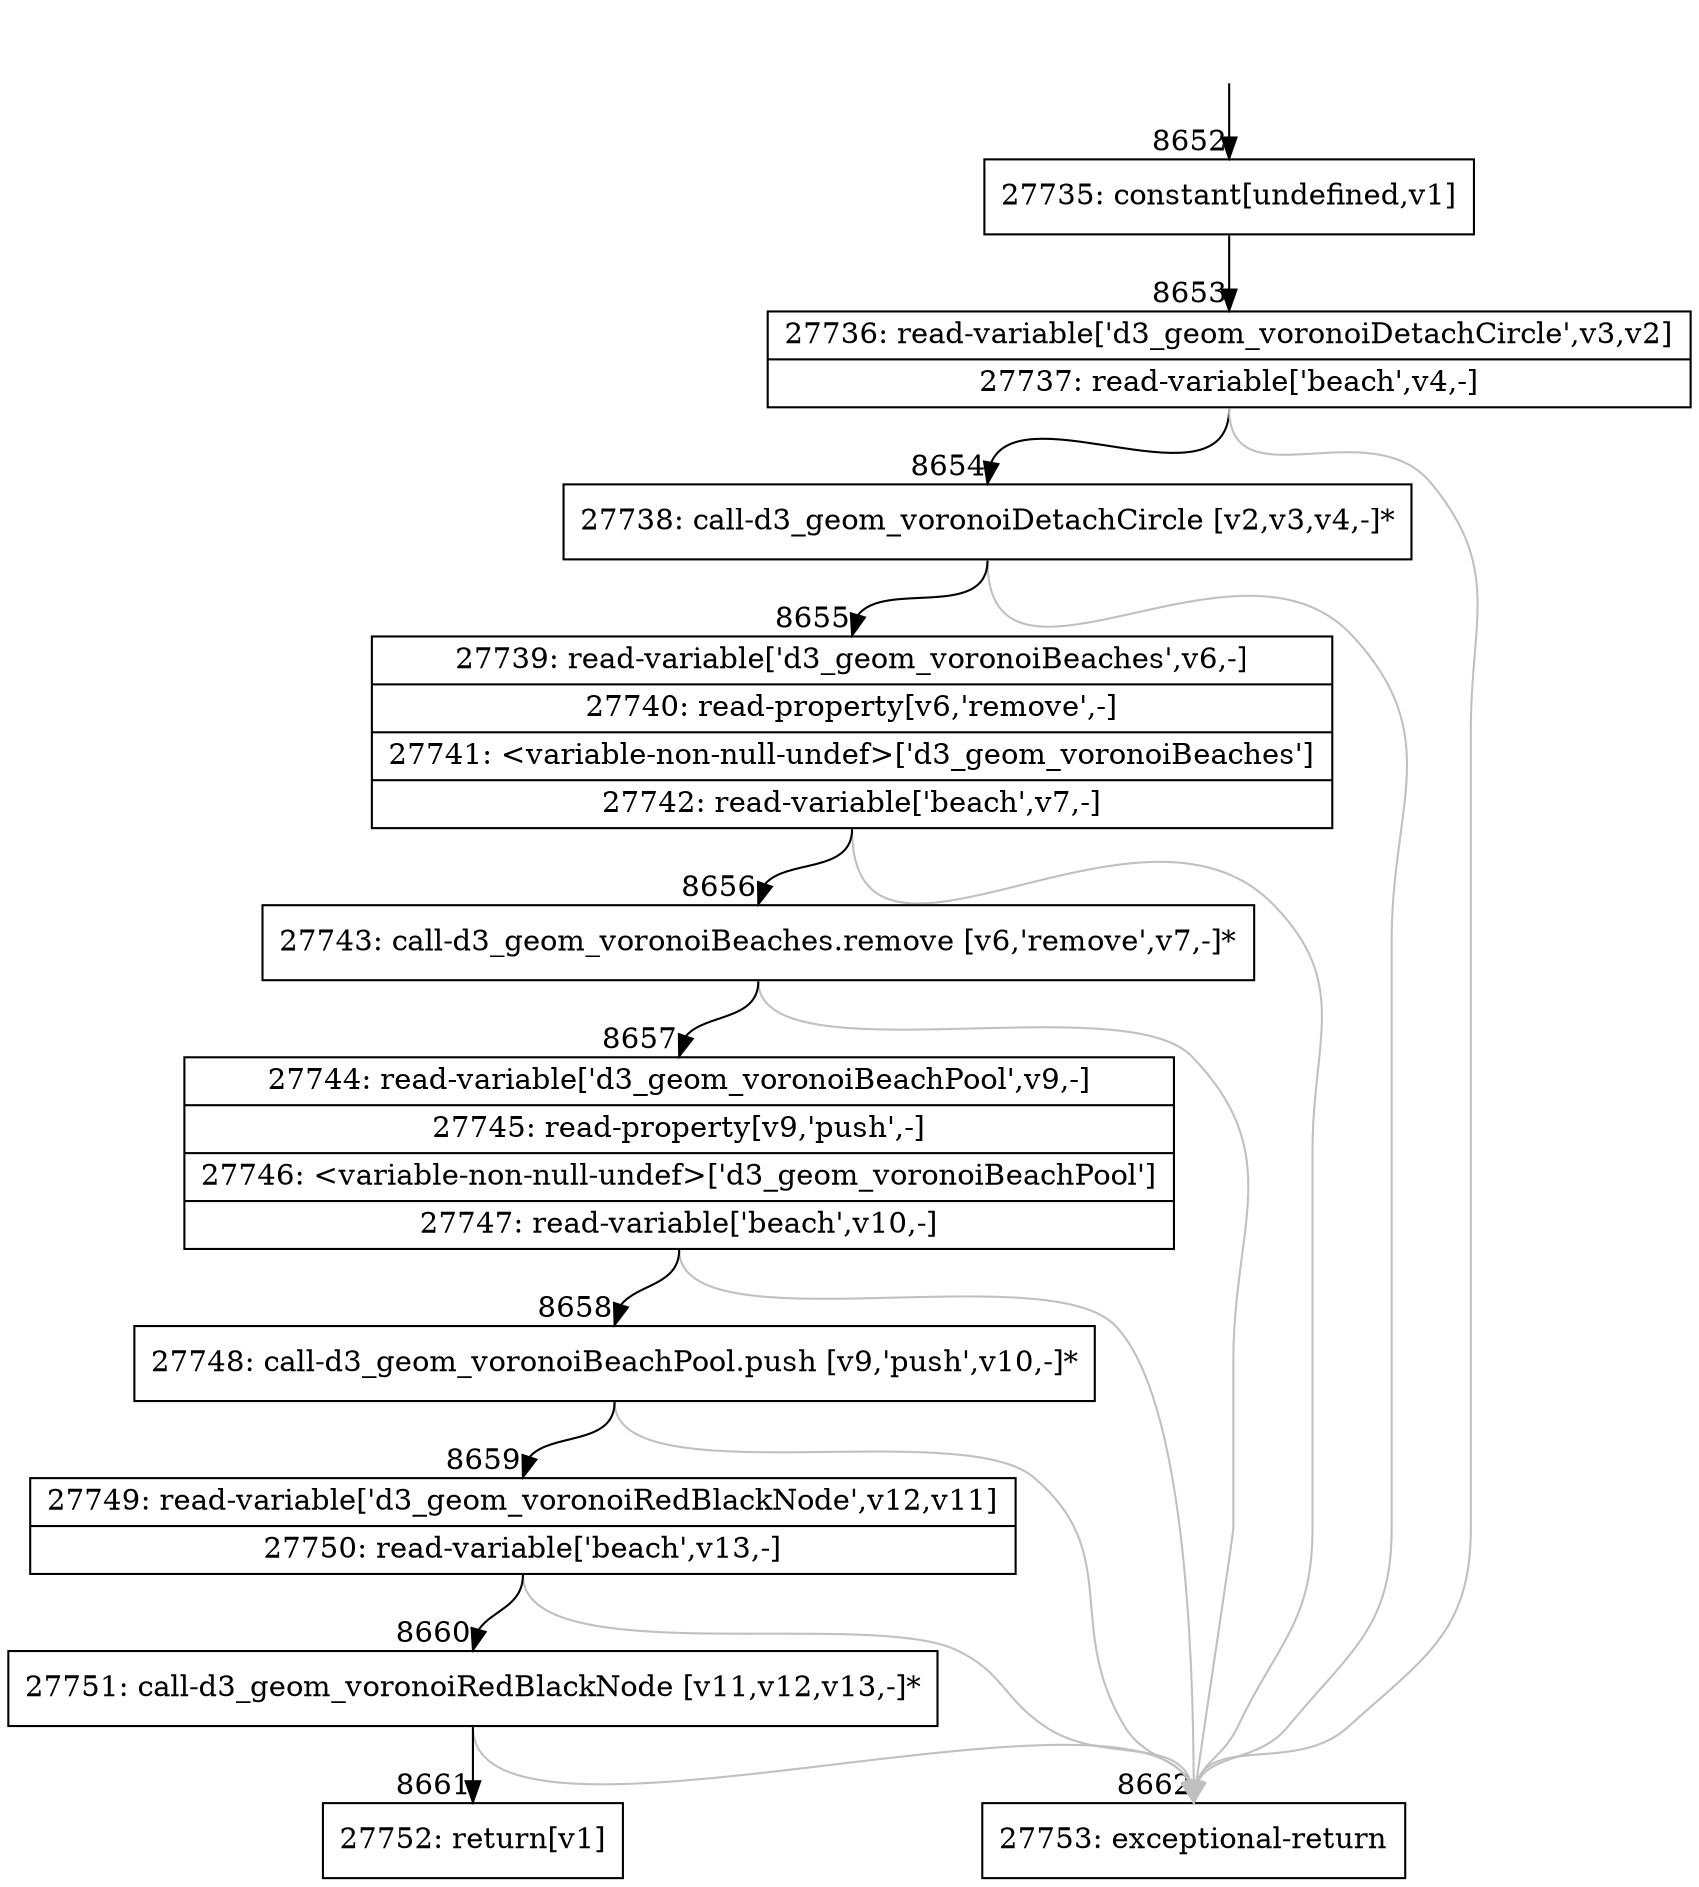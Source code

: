 digraph {
rankdir="TD"
BB_entry823[shape=none,label=""];
BB_entry823 -> BB8652 [tailport=s, headport=n, headlabel="    8652"]
BB8652 [shape=record label="{27735: constant[undefined,v1]}" ] 
BB8652 -> BB8653 [tailport=s, headport=n, headlabel="      8653"]
BB8653 [shape=record label="{27736: read-variable['d3_geom_voronoiDetachCircle',v3,v2]|27737: read-variable['beach',v4,-]}" ] 
BB8653 -> BB8654 [tailport=s, headport=n, headlabel="      8654"]
BB8653 -> BB8662 [tailport=s, headport=n, color=gray, headlabel="      8662"]
BB8654 [shape=record label="{27738: call-d3_geom_voronoiDetachCircle [v2,v3,v4,-]*}" ] 
BB8654 -> BB8655 [tailport=s, headport=n, headlabel="      8655"]
BB8654 -> BB8662 [tailport=s, headport=n, color=gray]
BB8655 [shape=record label="{27739: read-variable['d3_geom_voronoiBeaches',v6,-]|27740: read-property[v6,'remove',-]|27741: \<variable-non-null-undef\>['d3_geom_voronoiBeaches']|27742: read-variable['beach',v7,-]}" ] 
BB8655 -> BB8656 [tailport=s, headport=n, headlabel="      8656"]
BB8655 -> BB8662 [tailport=s, headport=n, color=gray]
BB8656 [shape=record label="{27743: call-d3_geom_voronoiBeaches.remove [v6,'remove',v7,-]*}" ] 
BB8656 -> BB8657 [tailport=s, headport=n, headlabel="      8657"]
BB8656 -> BB8662 [tailport=s, headport=n, color=gray]
BB8657 [shape=record label="{27744: read-variable['d3_geom_voronoiBeachPool',v9,-]|27745: read-property[v9,'push',-]|27746: \<variable-non-null-undef\>['d3_geom_voronoiBeachPool']|27747: read-variable['beach',v10,-]}" ] 
BB8657 -> BB8658 [tailport=s, headport=n, headlabel="      8658"]
BB8657 -> BB8662 [tailport=s, headport=n, color=gray]
BB8658 [shape=record label="{27748: call-d3_geom_voronoiBeachPool.push [v9,'push',v10,-]*}" ] 
BB8658 -> BB8659 [tailport=s, headport=n, headlabel="      8659"]
BB8658 -> BB8662 [tailport=s, headport=n, color=gray]
BB8659 [shape=record label="{27749: read-variable['d3_geom_voronoiRedBlackNode',v12,v11]|27750: read-variable['beach',v13,-]}" ] 
BB8659 -> BB8660 [tailport=s, headport=n, headlabel="      8660"]
BB8659 -> BB8662 [tailport=s, headport=n, color=gray]
BB8660 [shape=record label="{27751: call-d3_geom_voronoiRedBlackNode [v11,v12,v13,-]*}" ] 
BB8660 -> BB8661 [tailport=s, headport=n, headlabel="      8661"]
BB8660 -> BB8662 [tailport=s, headport=n, color=gray]
BB8661 [shape=record label="{27752: return[v1]}" ] 
BB8662 [shape=record label="{27753: exceptional-return}" ] 
//#$~ 4909
}
